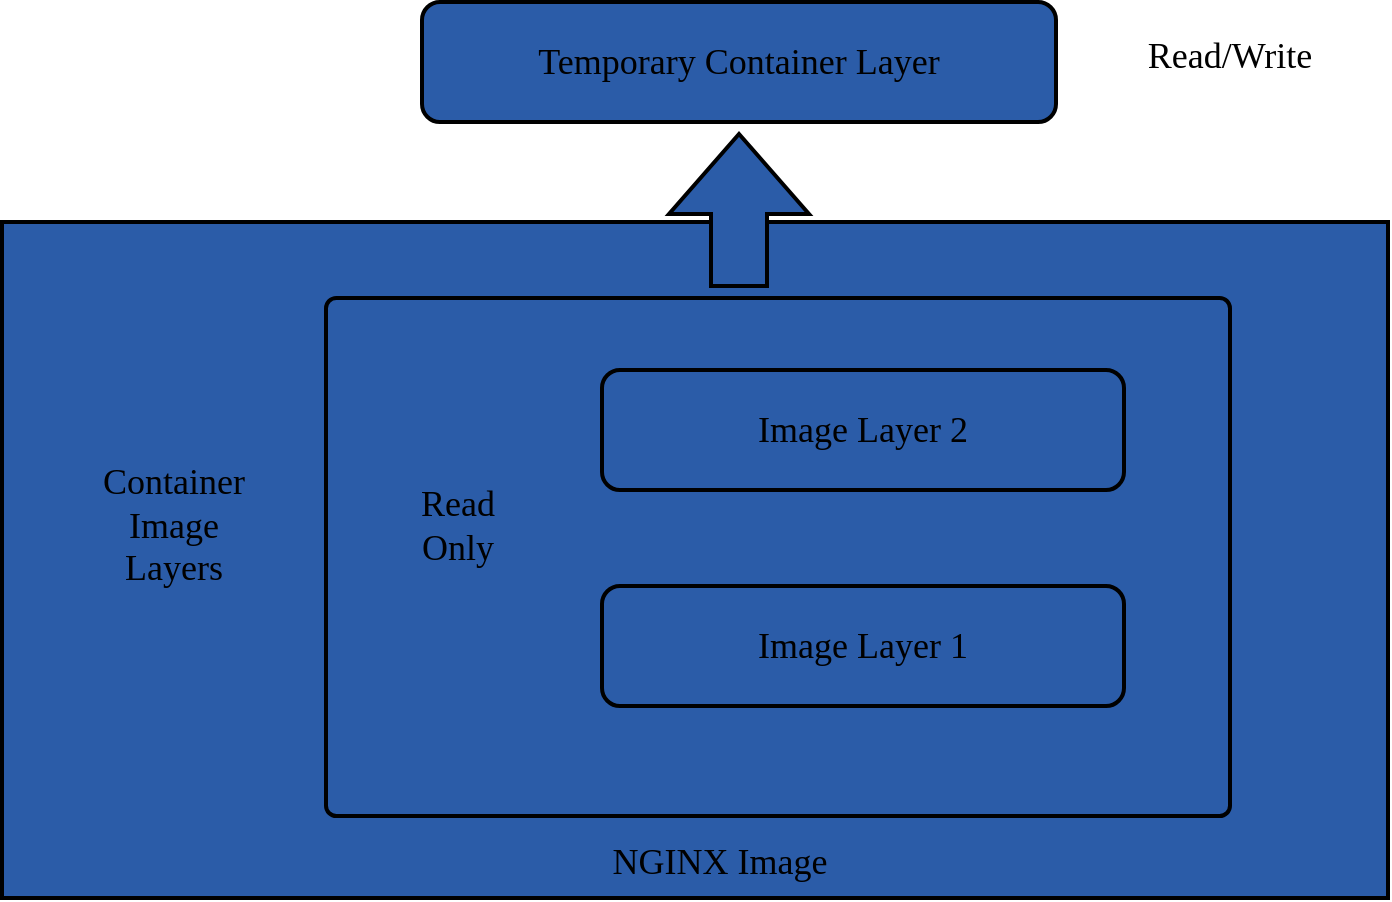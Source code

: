 <mxfile>
    <diagram id="kb3w_NukyVuOyqDOtEw3" name="Docker Image Layers">
        <mxGraphModel dx="1360" dy="617" grid="0" gridSize="10" guides="1" tooltips="1" connect="1" arrows="1" fold="1" page="0" pageScale="1" pageWidth="1100" pageHeight="850" math="0" shadow="0">
            <root>
                <mxCell id="0"/>
                <mxCell id="1" parent="0"/>
                <mxCell id="2" value="Temporary Container Layer" style="whiteSpace=wrap;html=1;rounded=1;strokeColor=light-dark(#000000,#5881BA);strokeWidth=2;fontFamily=Shantell Sans;fontSource=https://fonts.googleapis.com/css?family=Shantell+Sans;fontSize=18;fontColor=light-dark(#000000, #b8b8ba);fillColor=light-dark(#2B5CA8,transparent);" parent="1" vertex="1">
                    <mxGeometry x="482" y="77" width="317" height="60" as="geometry"/>
                </mxCell>
                <mxCell id="3" value="" style="whiteSpace=wrap;html=1;rounded=1;strokeColor=light-dark(#000000,#5881BA);strokeWidth=2;fontFamily=Shantell Sans;fontSource=https://fonts.googleapis.com/css?family=Shantell+Sans;fontSize=18;fontColor=light-dark(#000000, #b8b8ba);fillColor=light-dark(#2B5CA8,transparent);arcSize=0;" parent="1" vertex="1">
                    <mxGeometry x="272" y="187" width="693" height="338" as="geometry"/>
                </mxCell>
                <mxCell id="4" value="" style="whiteSpace=wrap;html=1;rounded=1;strokeColor=light-dark(#000000,#5881BA);strokeWidth=2;fontFamily=Shantell Sans;fontSource=https://fonts.googleapis.com/css?family=Shantell+Sans;fontSize=18;fontColor=light-dark(#000000, #b8b8ba);fillColor=light-dark(#2B5CA8,transparent);arcSize=2;" parent="1" vertex="1">
                    <mxGeometry x="434" y="225" width="452" height="259" as="geometry"/>
                </mxCell>
                <mxCell id="5" value="Image Layer 2" style="whiteSpace=wrap;html=1;rounded=1;strokeColor=light-dark(#000000,#5881BA);strokeWidth=2;fontFamily=Shantell Sans;fontSource=https://fonts.googleapis.com/css?family=Shantell+Sans;fontSize=18;fontColor=light-dark(#000000, #b8b8ba);fillColor=light-dark(#2B5CA8,transparent);" parent="1" vertex="1">
                    <mxGeometry x="572" y="261" width="261" height="60" as="geometry"/>
                </mxCell>
                <mxCell id="6" value="Image Layer 1" style="whiteSpace=wrap;html=1;rounded=1;strokeColor=light-dark(#000000,#5881BA);strokeWidth=2;fontFamily=Shantell Sans;fontSource=https://fonts.googleapis.com/css?family=Shantell+Sans;fontSize=18;fontColor=light-dark(#000000, #b8b8ba);fillColor=light-dark(#2B5CA8,transparent);" parent="1" vertex="1">
                    <mxGeometry x="572" y="369" width="261" height="60" as="geometry"/>
                </mxCell>
                <mxCell id="7" value="Read Only" style="text;strokeColor=none;align=center;fillColor=none;html=1;verticalAlign=middle;whiteSpace=wrap;rounded=0;fontFamily=Shantell Sans;fontSource=https://fonts.googleapis.com/css?family=Shantell+Sans;fontSize=18;fontColor=light-dark(#000000, #b8b8ba);" parent="1" vertex="1">
                    <mxGeometry x="470" y="323.997" width="60" height="30" as="geometry"/>
                </mxCell>
                <mxCell id="8" value="Container&lt;br&gt;Image&lt;br&gt;Layers" style="text;strokeColor=none;align=center;fillColor=none;html=1;verticalAlign=middle;whiteSpace=wrap;rounded=0;fontFamily=Shantell Sans;fontSource=https://fonts.googleapis.com/css?family=Shantell+Sans;fontSize=18;fontColor=light-dark(#000000, #b8b8ba);" parent="1" vertex="1">
                    <mxGeometry x="328" y="323.997" width="60" height="30" as="geometry"/>
                </mxCell>
                <mxCell id="10" value="" style="html=1;shadow=0;dashed=0;align=center;verticalAlign=middle;shape=mxgraph.arrows2.arrow;dy=0.6;dx=40;direction=north;notch=0;rounded=1;strokeColor=light-dark(#000000,#5881BA);strokeWidth=2;fontFamily=Shantell Sans;fontSource=https://fonts.googleapis.com/css?family=Shantell+Sans;fontSize=18;fontColor=light-dark(#000000, #b8b8ba);fillColor=light-dark(#2B5CA8,#2B5CA8);" vertex="1" parent="1">
                    <mxGeometry x="605.5" y="143" width="70" height="76" as="geometry"/>
                </mxCell>
                <mxCell id="11" value="Read/Write" style="text;strokeColor=none;align=center;fillColor=none;html=1;verticalAlign=middle;whiteSpace=wrap;rounded=0;fontFamily=Shantell Sans;fontSource=https://fonts.googleapis.com/css?family=Shantell+Sans;fontSize=18;fontColor=light-dark(#000000, #b8b8ba);" vertex="1" parent="1">
                    <mxGeometry x="856.003" y="89.0" width="60" height="30" as="geometry"/>
                </mxCell>
                <mxCell id="12" value="NGINX Image" style="text;strokeColor=none;align=center;fillColor=none;html=1;verticalAlign=middle;whiteSpace=wrap;rounded=0;fontFamily=Shantell Sans;fontSource=https://fonts.googleapis.com/css?family=Shantell+Sans;fontSize=18;fontColor=light-dark(#000000, #b8b8ba);" vertex="1" parent="1">
                    <mxGeometry x="557" y="492" width="148.33" height="30" as="geometry"/>
                </mxCell>
            </root>
        </mxGraphModel>
    </diagram>
</mxfile>
